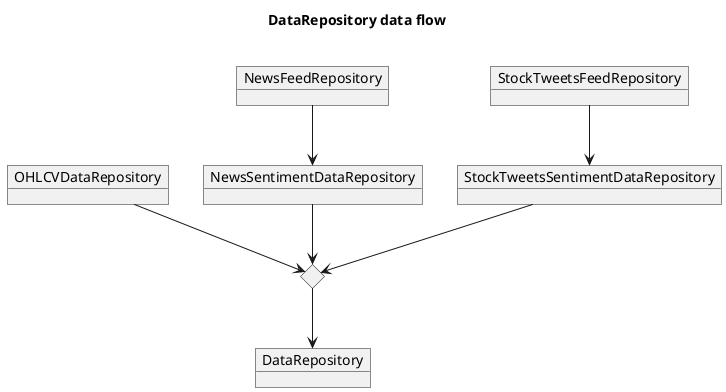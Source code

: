 @startuml
'https://plantuml.com/class-diagram
title
DataRepository data flow

end title

object DataRepository
object OHLCVDataRepository
object NewsFeedRepository
object NewsSentimentDataRepository
object StockTweetsFeedRepository
object StockTweetsSentimentDataRepository
diamond mergeData


OHLCVDataRepository --> mergeData

NewsFeedRepository --> NewsSentimentDataRepository
NewsSentimentDataRepository --> mergeData

StockTweetsFeedRepository --> StockTweetsSentimentDataRepository
StockTweetsSentimentDataRepository --> mergeData

mergeData --> DataRepository

@enduml